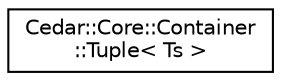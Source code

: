 digraph "Graphical Class Hierarchy"
{
 // LATEX_PDF_SIZE
  edge [fontname="Helvetica",fontsize="10",labelfontname="Helvetica",labelfontsize="10"];
  node [fontname="Helvetica",fontsize="10",shape=record];
  rankdir="LR";
  Node0 [label="Cedar::Core::Container\l::Tuple\< Ts \>",height=0.2,width=0.4,color="black", fillcolor="white", style="filled",URL="$classCedar_1_1Core_1_1Container_1_1Tuple.html",tooltip=" "];
}

